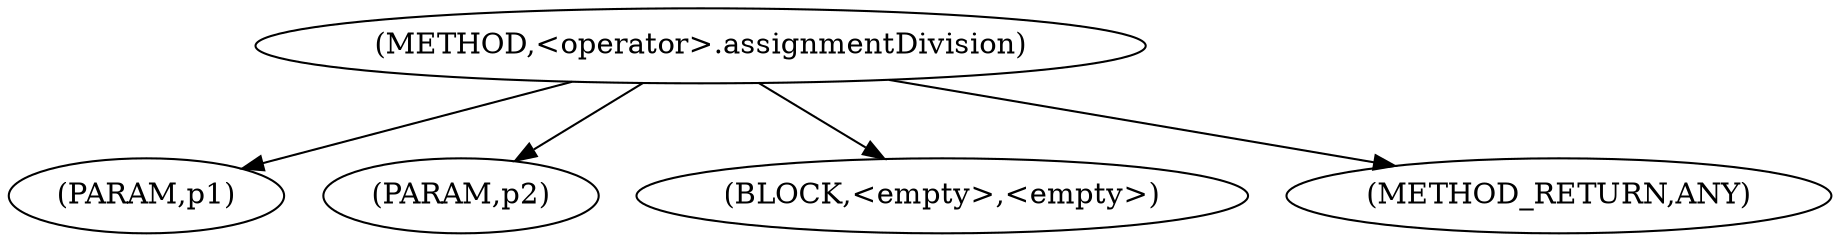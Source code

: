 digraph "&lt;operator&gt;.assignmentDivision" {  
"7013" [label = <(METHOD,&lt;operator&gt;.assignmentDivision)> ]
"7014" [label = <(PARAM,p1)> ]
"7015" [label = <(PARAM,p2)> ]
"7016" [label = <(BLOCK,&lt;empty&gt;,&lt;empty&gt;)> ]
"7017" [label = <(METHOD_RETURN,ANY)> ]
  "7013" -> "7014" 
  "7013" -> "7016" 
  "7013" -> "7015" 
  "7013" -> "7017" 
}

